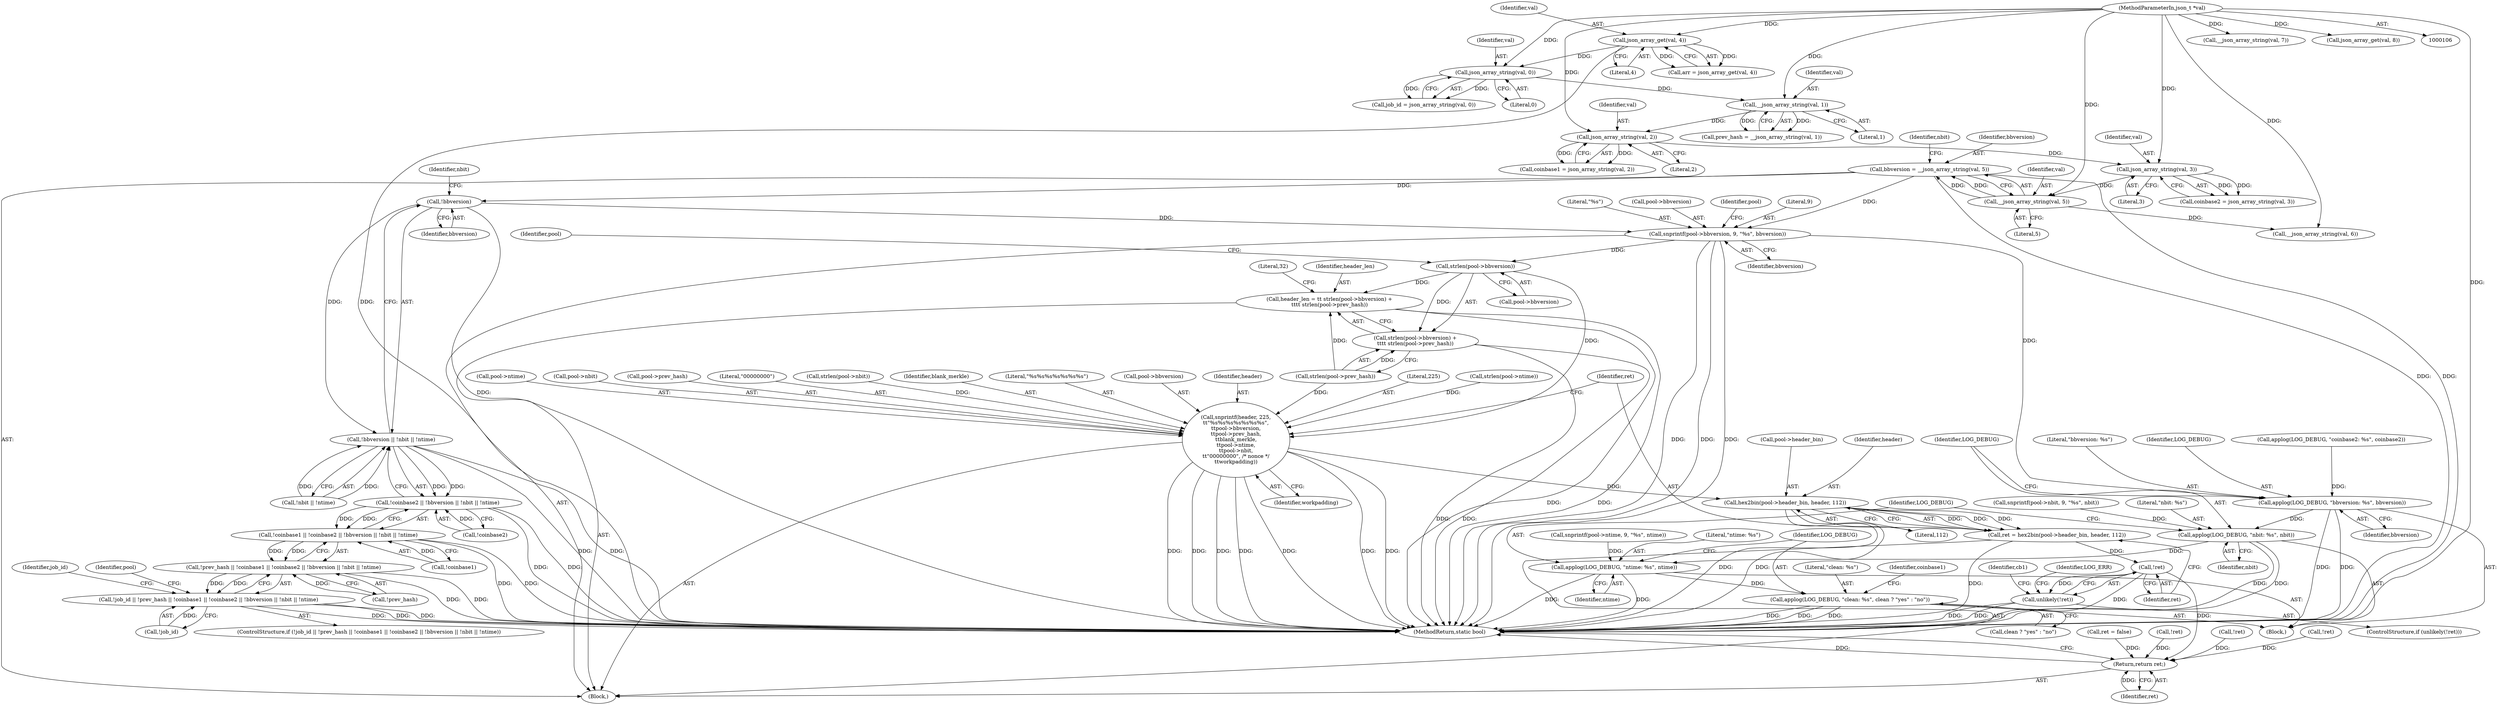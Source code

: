 digraph "0_cgminer_e1c5050734123973b99d181c45e74b2cbb00272e_1@pointer" {
"1000209" [label="(Call,!bbversion)"];
"1000174" [label="(Call,bbversion = __json_array_string(val, 5))"];
"1000176" [label="(Call,__json_array_string(val, 5))"];
"1000171" [label="(Call,json_array_string(val, 3))"];
"1000166" [label="(Call,json_array_string(val, 2))"];
"1000161" [label="(Call,__json_array_string(val, 1))"];
"1000156" [label="(Call,json_array_string(val, 0))"];
"1000139" [label="(Call,json_array_get(val, 4))"];
"1000108" [label="(MethodParameterIn,json_t *val)"];
"1000208" [label="(Call,!bbversion || !nbit || !ntime)"];
"1000205" [label="(Call,!coinbase2 || !bbversion || !nbit || !ntime)"];
"1000202" [label="(Call,!coinbase1 || !coinbase2 || !bbversion || !nbit || !ntime)"];
"1000199" [label="(Call,!prev_hash || !coinbase1 || !coinbase2 || !bbversion || !nbit || !ntime)"];
"1000196" [label="(Call,!job_id || !prev_hash || !coinbase1 || !coinbase2 || !bbversion || !nbit || !ntime)"];
"1000267" [label="(Call,snprintf(pool->bbversion, 9, \"%s\", bbversion))"];
"1000445" [label="(Call,strlen(pool->bbversion))"];
"1000442" [label="(Call,header_len = \t\t strlen(pool->bbversion) +\n\t\t\t\t strlen(pool->prev_hash))"];
"1000444" [label="(Call,strlen(pool->bbversion) +\n\t\t\t\t strlen(pool->prev_hash))"];
"1000468" [label="(Call,snprintf(header, 225,\n\t\t\"%s%s%s%s%s%s%s\",\n\t\tpool->bbversion,\n\t\tpool->prev_hash,\n\t\tblank_merkle,\n\t\tpool->ntime,\n\t\tpool->nbit,\n\t\t\"00000000\", /* nonce */\n\t\tworkpadding))"];
"1000489" [label="(Call,hex2bin(pool->header_bin, header, 112))"];
"1000487" [label="(Call,ret = hex2bin(pool->header_bin, header, 112))"];
"1000497" [label="(Call,!ret)"];
"1000496" [label="(Call,unlikely(!ret))"];
"1000683" [label="(Return,return ret;)"];
"1000646" [label="(Call,applog(LOG_DEBUG, \"bbversion: %s\", bbversion))"];
"1000650" [label="(Call,applog(LOG_DEBUG, \"nbit: %s\", nbit))"];
"1000654" [label="(Call,applog(LOG_DEBUG, \"ntime: %s\", ntime))"];
"1000658" [label="(Call,applog(LOG_DEBUG, \"clean: %s\", clean ? \"yes\" : \"no\"))"];
"1000486" [label="(Identifier,workpadding)"];
"1000445" [label="(Call,strlen(pool->bbversion))"];
"1000646" [label="(Call,applog(LOG_DEBUG, \"bbversion: %s\", bbversion))"];
"1000186" [label="(Call,__json_array_string(val, 7))"];
"1000273" [label="(Identifier,bbversion)"];
"1000137" [label="(Call,arr = json_array_get(val, 4))"];
"1000487" [label="(Call,ret = hex2bin(pool->header_bin, header, 112))"];
"1000652" [label="(Literal,\"nbit: %s\")"];
"1000498" [label="(Identifier,ret)"];
"1000661" [label="(Call,clean ? \"yes\" : \"no\")"];
"1000213" [label="(Identifier,nbit)"];
"1000141" [label="(Literal,4)"];
"1000505" [label="(Identifier,cb1)"];
"1000210" [label="(Identifier,bbversion)"];
"1000156" [label="(Call,json_array_string(val, 0))"];
"1000468" [label="(Call,snprintf(header, 225,\n\t\t\"%s%s%s%s%s%s%s\",\n\t\tpool->bbversion,\n\t\tpool->prev_hash,\n\t\tblank_merkle,\n\t\tpool->ntime,\n\t\tpool->nbit,\n\t\t\"00000000\", /* nonce */\n\t\tworkpadding))"];
"1000271" [label="(Literal,9)"];
"1000479" [label="(Call,pool->ntime)"];
"1000494" [label="(Literal,112)"];
"1000211" [label="(Call,!nbit || !ntime)"];
"1000178" [label="(Literal,5)"];
"1000461" [label="(Call,strlen(pool->nbit))"];
"1000162" [label="(Identifier,val)"];
"1000470" [label="(Literal,225)"];
"1000233" [label="(Identifier,pool)"];
"1000454" [label="(Literal,32)"];
"1000195" [label="(ControlStructure,if (!job_id || !prev_hash || !coinbase1 || !coinbase2 || !bbversion || !nbit || !ntime))"];
"1000154" [label="(Call,job_id = json_array_string(val, 0))"];
"1000176" [label="(Call,__json_array_string(val, 5))"];
"1000647" [label="(Identifier,LOG_DEBUG)"];
"1000209" [label="(Call,!bbversion)"];
"1000456" [label="(Call,strlen(pool->ntime))"];
"1000685" [label="(MethodReturn,static bool)"];
"1000683" [label="(Return,return ret;)"];
"1000495" [label="(ControlStructure,if (unlikely(!ret)))"];
"1000649" [label="(Identifier,bbversion)"];
"1000177" [label="(Identifier,val)"];
"1000446" [label="(Call,pool->bbversion)"];
"1000167" [label="(Identifier,val)"];
"1000496" [label="(Call,unlikely(!ret))"];
"1000205" [label="(Call,!coinbase2 || !bbversion || !nbit || !ntime)"];
"1000206" [label="(Call,!coinbase2)"];
"1000653" [label="(Identifier,nbit)"];
"1000109" [label="(Block,)"];
"1000171" [label="(Call,json_array_string(val, 3))"];
"1000443" [label="(Identifier,header_len)"];
"1000161" [label="(Call,__json_array_string(val, 1))"];
"1000164" [label="(Call,coinbase1 = json_array_string(val, 2))"];
"1000650" [label="(Call,applog(LOG_DEBUG, \"nbit: %s\", nbit))"];
"1000169" [label="(Call,coinbase2 = json_array_string(val, 3))"];
"1000200" [label="(Call,!prev_hash)"];
"1000488" [label="(Identifier,ret)"];
"1000489" [label="(Call,hex2bin(pool->header_bin, header, 112))"];
"1000168" [label="(Literal,2)"];
"1000423" [label="(Call,!ret)"];
"1000451" [label="(Identifier,pool)"];
"1000272" [label="(Literal,\"%s\")"];
"1000642" [label="(Call,applog(LOG_DEBUG, \"coinbase2: %s\", coinbase2))"];
"1000192" [label="(Call,json_array_get(val, 8))"];
"1000648" [label="(Literal,\"bbversion: %s\")"];
"1000444" [label="(Call,strlen(pool->bbversion) +\n\t\t\t\t strlen(pool->prev_hash))"];
"1000658" [label="(Call,applog(LOG_DEBUG, \"clean: %s\", clean ? \"yes\" : \"no\"))"];
"1000482" [label="(Call,pool->nbit)"];
"1000497" [label="(Call,!ret)"];
"1000175" [label="(Identifier,bbversion)"];
"1000490" [label="(Call,pool->header_bin)"];
"1000475" [label="(Call,pool->prev_hash)"];
"1000281" [label="(Call,snprintf(pool->ntime, 9, \"%s\", ntime))"];
"1000666" [label="(Identifier,coinbase1)"];
"1000629" [label="(Block,)"];
"1000157" [label="(Identifier,val)"];
"1000485" [label="(Literal,\"00000000\")"];
"1000535" [label="(Call,!ret)"];
"1000449" [label="(Call,strlen(pool->prev_hash))"];
"1000108" [label="(MethodParameterIn,json_t *val)"];
"1000656" [label="(Literal,\"ntime: %s\")"];
"1000131" [label="(Call,ret = false)"];
"1000655" [label="(Identifier,LOG_DEBUG)"];
"1000268" [label="(Call,pool->bbversion)"];
"1000274" [label="(Call,snprintf(pool->nbit, 9, \"%s\", nbit))"];
"1000174" [label="(Call,bbversion = __json_array_string(val, 5))"];
"1000516" [label="(Call,!ret)"];
"1000684" [label="(Identifier,ret)"];
"1000276" [label="(Identifier,pool)"];
"1000657" [label="(Identifier,ntime)"];
"1000158" [label="(Literal,0)"];
"1000208" [label="(Call,!bbversion || !nbit || !ntime)"];
"1000139" [label="(Call,json_array_get(val, 4))"];
"1000166" [label="(Call,json_array_string(val, 2))"];
"1000197" [label="(Call,!job_id)"];
"1000196" [label="(Call,!job_id || !prev_hash || !coinbase1 || !coinbase2 || !bbversion || !nbit || !ntime)"];
"1000267" [label="(Call,snprintf(pool->bbversion, 9, \"%s\", bbversion))"];
"1000478" [label="(Identifier,blank_merkle)"];
"1000180" [label="(Identifier,nbit)"];
"1000660" [label="(Literal,\"clean: %s\")"];
"1000140" [label="(Identifier,val)"];
"1000471" [label="(Literal,\"%s%s%s%s%s%s%s\")"];
"1000203" [label="(Call,!coinbase1)"];
"1000501" [label="(Identifier,LOG_ERR)"];
"1000472" [label="(Call,pool->bbversion)"];
"1000159" [label="(Call,prev_hash = __json_array_string(val, 1))"];
"1000659" [label="(Identifier,LOG_DEBUG)"];
"1000163" [label="(Literal,1)"];
"1000202" [label="(Call,!coinbase1 || !coinbase2 || !bbversion || !nbit || !ntime)"];
"1000493" [label="(Identifier,header)"];
"1000654" [label="(Call,applog(LOG_DEBUG, \"ntime: %s\", ntime))"];
"1000469" [label="(Identifier,header)"];
"1000173" [label="(Literal,3)"];
"1000218" [label="(Identifier,job_id)"];
"1000651" [label="(Identifier,LOG_DEBUG)"];
"1000172" [label="(Identifier,val)"];
"1000442" [label="(Call,header_len = \t\t strlen(pool->bbversion) +\n\t\t\t\t strlen(pool->prev_hash))"];
"1000199" [label="(Call,!prev_hash || !coinbase1 || !coinbase2 || !bbversion || !nbit || !ntime)"];
"1000181" [label="(Call,__json_array_string(val, 6))"];
"1000209" -> "1000208"  [label="AST: "];
"1000209" -> "1000210"  [label="CFG: "];
"1000210" -> "1000209"  [label="AST: "];
"1000213" -> "1000209"  [label="CFG: "];
"1000208" -> "1000209"  [label="CFG: "];
"1000209" -> "1000685"  [label="DDG: "];
"1000209" -> "1000208"  [label="DDG: "];
"1000174" -> "1000209"  [label="DDG: "];
"1000209" -> "1000267"  [label="DDG: "];
"1000174" -> "1000109"  [label="AST: "];
"1000174" -> "1000176"  [label="CFG: "];
"1000175" -> "1000174"  [label="AST: "];
"1000176" -> "1000174"  [label="AST: "];
"1000180" -> "1000174"  [label="CFG: "];
"1000174" -> "1000685"  [label="DDG: "];
"1000174" -> "1000685"  [label="DDG: "];
"1000176" -> "1000174"  [label="DDG: "];
"1000176" -> "1000174"  [label="DDG: "];
"1000174" -> "1000267"  [label="DDG: "];
"1000176" -> "1000178"  [label="CFG: "];
"1000177" -> "1000176"  [label="AST: "];
"1000178" -> "1000176"  [label="AST: "];
"1000171" -> "1000176"  [label="DDG: "];
"1000108" -> "1000176"  [label="DDG: "];
"1000176" -> "1000181"  [label="DDG: "];
"1000171" -> "1000169"  [label="AST: "];
"1000171" -> "1000173"  [label="CFG: "];
"1000172" -> "1000171"  [label="AST: "];
"1000173" -> "1000171"  [label="AST: "];
"1000169" -> "1000171"  [label="CFG: "];
"1000171" -> "1000169"  [label="DDG: "];
"1000171" -> "1000169"  [label="DDG: "];
"1000166" -> "1000171"  [label="DDG: "];
"1000108" -> "1000171"  [label="DDG: "];
"1000166" -> "1000164"  [label="AST: "];
"1000166" -> "1000168"  [label="CFG: "];
"1000167" -> "1000166"  [label="AST: "];
"1000168" -> "1000166"  [label="AST: "];
"1000164" -> "1000166"  [label="CFG: "];
"1000166" -> "1000164"  [label="DDG: "];
"1000166" -> "1000164"  [label="DDG: "];
"1000161" -> "1000166"  [label="DDG: "];
"1000108" -> "1000166"  [label="DDG: "];
"1000161" -> "1000159"  [label="AST: "];
"1000161" -> "1000163"  [label="CFG: "];
"1000162" -> "1000161"  [label="AST: "];
"1000163" -> "1000161"  [label="AST: "];
"1000159" -> "1000161"  [label="CFG: "];
"1000161" -> "1000159"  [label="DDG: "];
"1000161" -> "1000159"  [label="DDG: "];
"1000156" -> "1000161"  [label="DDG: "];
"1000108" -> "1000161"  [label="DDG: "];
"1000156" -> "1000154"  [label="AST: "];
"1000156" -> "1000158"  [label="CFG: "];
"1000157" -> "1000156"  [label="AST: "];
"1000158" -> "1000156"  [label="AST: "];
"1000154" -> "1000156"  [label="CFG: "];
"1000156" -> "1000154"  [label="DDG: "];
"1000156" -> "1000154"  [label="DDG: "];
"1000139" -> "1000156"  [label="DDG: "];
"1000108" -> "1000156"  [label="DDG: "];
"1000139" -> "1000137"  [label="AST: "];
"1000139" -> "1000141"  [label="CFG: "];
"1000140" -> "1000139"  [label="AST: "];
"1000141" -> "1000139"  [label="AST: "];
"1000137" -> "1000139"  [label="CFG: "];
"1000139" -> "1000685"  [label="DDG: "];
"1000139" -> "1000137"  [label="DDG: "];
"1000139" -> "1000137"  [label="DDG: "];
"1000108" -> "1000139"  [label="DDG: "];
"1000108" -> "1000106"  [label="AST: "];
"1000108" -> "1000685"  [label="DDG: "];
"1000108" -> "1000181"  [label="DDG: "];
"1000108" -> "1000186"  [label="DDG: "];
"1000108" -> "1000192"  [label="DDG: "];
"1000208" -> "1000205"  [label="AST: "];
"1000208" -> "1000211"  [label="CFG: "];
"1000211" -> "1000208"  [label="AST: "];
"1000205" -> "1000208"  [label="CFG: "];
"1000208" -> "1000685"  [label="DDG: "];
"1000208" -> "1000685"  [label="DDG: "];
"1000208" -> "1000205"  [label="DDG: "];
"1000208" -> "1000205"  [label="DDG: "];
"1000211" -> "1000208"  [label="DDG: "];
"1000211" -> "1000208"  [label="DDG: "];
"1000205" -> "1000202"  [label="AST: "];
"1000205" -> "1000206"  [label="CFG: "];
"1000206" -> "1000205"  [label="AST: "];
"1000202" -> "1000205"  [label="CFG: "];
"1000205" -> "1000685"  [label="DDG: "];
"1000205" -> "1000685"  [label="DDG: "];
"1000205" -> "1000202"  [label="DDG: "];
"1000205" -> "1000202"  [label="DDG: "];
"1000206" -> "1000205"  [label="DDG: "];
"1000202" -> "1000199"  [label="AST: "];
"1000202" -> "1000203"  [label="CFG: "];
"1000203" -> "1000202"  [label="AST: "];
"1000199" -> "1000202"  [label="CFG: "];
"1000202" -> "1000685"  [label="DDG: "];
"1000202" -> "1000685"  [label="DDG: "];
"1000202" -> "1000199"  [label="DDG: "];
"1000202" -> "1000199"  [label="DDG: "];
"1000203" -> "1000202"  [label="DDG: "];
"1000199" -> "1000196"  [label="AST: "];
"1000199" -> "1000200"  [label="CFG: "];
"1000200" -> "1000199"  [label="AST: "];
"1000196" -> "1000199"  [label="CFG: "];
"1000199" -> "1000685"  [label="DDG: "];
"1000199" -> "1000685"  [label="DDG: "];
"1000199" -> "1000196"  [label="DDG: "];
"1000199" -> "1000196"  [label="DDG: "];
"1000200" -> "1000199"  [label="DDG: "];
"1000196" -> "1000195"  [label="AST: "];
"1000196" -> "1000197"  [label="CFG: "];
"1000197" -> "1000196"  [label="AST: "];
"1000218" -> "1000196"  [label="CFG: "];
"1000233" -> "1000196"  [label="CFG: "];
"1000196" -> "1000685"  [label="DDG: "];
"1000196" -> "1000685"  [label="DDG: "];
"1000196" -> "1000685"  [label="DDG: "];
"1000197" -> "1000196"  [label="DDG: "];
"1000267" -> "1000109"  [label="AST: "];
"1000267" -> "1000273"  [label="CFG: "];
"1000268" -> "1000267"  [label="AST: "];
"1000271" -> "1000267"  [label="AST: "];
"1000272" -> "1000267"  [label="AST: "];
"1000273" -> "1000267"  [label="AST: "];
"1000276" -> "1000267"  [label="CFG: "];
"1000267" -> "1000685"  [label="DDG: "];
"1000267" -> "1000685"  [label="DDG: "];
"1000267" -> "1000685"  [label="DDG: "];
"1000267" -> "1000445"  [label="DDG: "];
"1000267" -> "1000646"  [label="DDG: "];
"1000445" -> "1000444"  [label="AST: "];
"1000445" -> "1000446"  [label="CFG: "];
"1000446" -> "1000445"  [label="AST: "];
"1000451" -> "1000445"  [label="CFG: "];
"1000445" -> "1000442"  [label="DDG: "];
"1000445" -> "1000444"  [label="DDG: "];
"1000445" -> "1000468"  [label="DDG: "];
"1000442" -> "1000109"  [label="AST: "];
"1000442" -> "1000444"  [label="CFG: "];
"1000443" -> "1000442"  [label="AST: "];
"1000444" -> "1000442"  [label="AST: "];
"1000454" -> "1000442"  [label="CFG: "];
"1000442" -> "1000685"  [label="DDG: "];
"1000442" -> "1000685"  [label="DDG: "];
"1000449" -> "1000442"  [label="DDG: "];
"1000444" -> "1000449"  [label="CFG: "];
"1000449" -> "1000444"  [label="AST: "];
"1000444" -> "1000685"  [label="DDG: "];
"1000444" -> "1000685"  [label="DDG: "];
"1000449" -> "1000444"  [label="DDG: "];
"1000468" -> "1000109"  [label="AST: "];
"1000468" -> "1000486"  [label="CFG: "];
"1000469" -> "1000468"  [label="AST: "];
"1000470" -> "1000468"  [label="AST: "];
"1000471" -> "1000468"  [label="AST: "];
"1000472" -> "1000468"  [label="AST: "];
"1000475" -> "1000468"  [label="AST: "];
"1000478" -> "1000468"  [label="AST: "];
"1000479" -> "1000468"  [label="AST: "];
"1000482" -> "1000468"  [label="AST: "];
"1000485" -> "1000468"  [label="AST: "];
"1000486" -> "1000468"  [label="AST: "];
"1000488" -> "1000468"  [label="CFG: "];
"1000468" -> "1000685"  [label="DDG: "];
"1000468" -> "1000685"  [label="DDG: "];
"1000468" -> "1000685"  [label="DDG: "];
"1000468" -> "1000685"  [label="DDG: "];
"1000468" -> "1000685"  [label="DDG: "];
"1000468" -> "1000685"  [label="DDG: "];
"1000468" -> "1000685"  [label="DDG: "];
"1000449" -> "1000468"  [label="DDG: "];
"1000456" -> "1000468"  [label="DDG: "];
"1000461" -> "1000468"  [label="DDG: "];
"1000468" -> "1000489"  [label="DDG: "];
"1000489" -> "1000487"  [label="AST: "];
"1000489" -> "1000494"  [label="CFG: "];
"1000490" -> "1000489"  [label="AST: "];
"1000493" -> "1000489"  [label="AST: "];
"1000494" -> "1000489"  [label="AST: "];
"1000487" -> "1000489"  [label="CFG: "];
"1000489" -> "1000685"  [label="DDG: "];
"1000489" -> "1000685"  [label="DDG: "];
"1000489" -> "1000487"  [label="DDG: "];
"1000489" -> "1000487"  [label="DDG: "];
"1000489" -> "1000487"  [label="DDG: "];
"1000487" -> "1000109"  [label="AST: "];
"1000488" -> "1000487"  [label="AST: "];
"1000498" -> "1000487"  [label="CFG: "];
"1000487" -> "1000685"  [label="DDG: "];
"1000487" -> "1000497"  [label="DDG: "];
"1000497" -> "1000496"  [label="AST: "];
"1000497" -> "1000498"  [label="CFG: "];
"1000498" -> "1000497"  [label="AST: "];
"1000496" -> "1000497"  [label="CFG: "];
"1000497" -> "1000685"  [label="DDG: "];
"1000497" -> "1000496"  [label="DDG: "];
"1000497" -> "1000683"  [label="DDG: "];
"1000496" -> "1000495"  [label="AST: "];
"1000501" -> "1000496"  [label="CFG: "];
"1000505" -> "1000496"  [label="CFG: "];
"1000496" -> "1000685"  [label="DDG: "];
"1000496" -> "1000685"  [label="DDG: "];
"1000683" -> "1000109"  [label="AST: "];
"1000683" -> "1000684"  [label="CFG: "];
"1000684" -> "1000683"  [label="AST: "];
"1000685" -> "1000683"  [label="CFG: "];
"1000683" -> "1000685"  [label="DDG: "];
"1000684" -> "1000683"  [label="DDG: "];
"1000131" -> "1000683"  [label="DDG: "];
"1000535" -> "1000683"  [label="DDG: "];
"1000423" -> "1000683"  [label="DDG: "];
"1000516" -> "1000683"  [label="DDG: "];
"1000646" -> "1000629"  [label="AST: "];
"1000646" -> "1000649"  [label="CFG: "];
"1000647" -> "1000646"  [label="AST: "];
"1000648" -> "1000646"  [label="AST: "];
"1000649" -> "1000646"  [label="AST: "];
"1000651" -> "1000646"  [label="CFG: "];
"1000646" -> "1000685"  [label="DDG: "];
"1000646" -> "1000685"  [label="DDG: "];
"1000642" -> "1000646"  [label="DDG: "];
"1000646" -> "1000650"  [label="DDG: "];
"1000650" -> "1000629"  [label="AST: "];
"1000650" -> "1000653"  [label="CFG: "];
"1000651" -> "1000650"  [label="AST: "];
"1000652" -> "1000650"  [label="AST: "];
"1000653" -> "1000650"  [label="AST: "];
"1000655" -> "1000650"  [label="CFG: "];
"1000650" -> "1000685"  [label="DDG: "];
"1000650" -> "1000685"  [label="DDG: "];
"1000274" -> "1000650"  [label="DDG: "];
"1000650" -> "1000654"  [label="DDG: "];
"1000654" -> "1000629"  [label="AST: "];
"1000654" -> "1000657"  [label="CFG: "];
"1000655" -> "1000654"  [label="AST: "];
"1000656" -> "1000654"  [label="AST: "];
"1000657" -> "1000654"  [label="AST: "];
"1000659" -> "1000654"  [label="CFG: "];
"1000654" -> "1000685"  [label="DDG: "];
"1000654" -> "1000685"  [label="DDG: "];
"1000281" -> "1000654"  [label="DDG: "];
"1000654" -> "1000658"  [label="DDG: "];
"1000658" -> "1000629"  [label="AST: "];
"1000658" -> "1000661"  [label="CFG: "];
"1000659" -> "1000658"  [label="AST: "];
"1000660" -> "1000658"  [label="AST: "];
"1000661" -> "1000658"  [label="AST: "];
"1000666" -> "1000658"  [label="CFG: "];
"1000658" -> "1000685"  [label="DDG: "];
"1000658" -> "1000685"  [label="DDG: "];
"1000658" -> "1000685"  [label="DDG: "];
}
